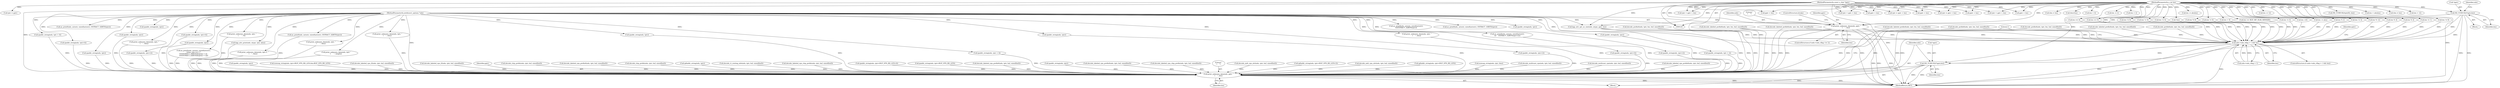 digraph "0_tcpdump_d10a0f980fe8f9407ab1ffbd612641433ebe175e@pointer" {
"1002890" [label="(Call,print_unknown_data(ndo, pptr, \"\n\t    \", len))"];
"1000126" [label="(MethodParameterIn,netdissect_options *ndo)"];
"1000128" [label="(MethodParameterIn,const u_char *pptr)"];
"1002874" [label="(Call,ND_TCHECK2(*pptr,len))"];
"1000129" [label="(MethodParameterIn,u_int len)"];
"1002897" [label="(Call,ndo->ndo_vflag > 1 && len)"];
"1002905" [label="(Call,ND_TCHECK2(*pptr,len))"];
"1002909" [label="(Call,print_unknown_data(ndo, pptr, \"\n\t    \", len))"];
"1000129" [label="(MethodParameterIn,u_int len)"];
"1000376" [label="(Call,len != 8)"];
"1000362" [label="(Call,len != 0)"];
"1002869" [label="(Call,len -= 12)"];
"1000955" [label="(Call,ipaddr_string(ndo, tptr))"];
"1000598" [label="(Call,ipaddr_string(ndo, tptr))"];
"1002892" [label="(Identifier,pptr)"];
"1000128" [label="(MethodParameterIn,const u_char *pptr)"];
"1002875" [label="(Call,*pptr)"];
"1000338" [label="(Call,len != 4)"];
"1000463" [label="(Call,ipaddr_string(ndo, tptr + 4))"];
"1002905" [label="(Call,ND_TCHECK2(*pptr,len))"];
"1000190" [label="(Call,!len)"];
"1000385" [label="(Call,ND_TCHECK2(tptr[0], len))"];
"1002908" [label="(Identifier,len)"];
"1001018" [label="(Call,isonsap_string(ndo, tptr+BGP_VPN_RD_LEN,tlen-BGP_VPN_RD_LEN))"];
"1002516" [label="(Call,ipaddr_string(ndo, tptr))"];
"1001930" [label="(Call,decode_labeled_vpn_l2(ndo, tptr, buf, sizeof(buf)))"];
"1001691" [label="(Call,tptr < pptr + len)"];
"1002719" [label="(Call,len < alenlen)"];
"1002890" [label="(Call,print_unknown_data(ndo, pptr, \"\n\t    \", len))"];
"1002219" [label="(Call,ipaddr_string(ndo, tptr+2))"];
"1002136" [label="(Call,len % 8)"];
"1002898" [label="(Call,ndo->ndo_vflag > 1)"];
"1000142" [label="(Call,tptr = pptr)"];
"1002910" [label="(Identifier,ndo)"];
"1002410" [label="(Call,tlen = len)"];
"1002904" [label="(Block,)"];
"1001615" [label="(Call,print_unknown_data(ndo, tptr, \"\n\t    \", tlen))"];
"1002897" [label="(Call,ndo->ndo_vflag > 1 && len)"];
"1001430" [label="(Call,decode_labeled_prefix6(ndo, tptr, len, buf, sizeof(buf)))"];
"1001502" [label="(Call,decode_labeled_vpn_l2(ndo, tptr, buf, sizeof(buf)))"];
"1001693" [label="(Call,pptr + len)"];
"1002203" [label="(Call,ipaddr_string(ndo, tptr+4))"];
"1002861" [label="(Call,len > 12)"];
"1002911" [label="(Identifier,pptr)"];
"1001534" [label="(Call,decode_clnp_prefix(ndo, tptr, buf, sizeof(buf)))"];
"1001786" [label="(Call,decode_labeled_vpn_prefix4(ndo, tptr, buf, sizeof(buf)))"];
"1001746" [label="(Call,decode_labeled_prefix4(ndo, tptr, len, buf, sizeof(buf)))"];
"1000206" [label="(Call,tptr < pptr + len)"];
"1000373" [label="(Call,len != 6)"];
"1002913" [label="(Identifier,len)"];
"1001625" [label="(Call,pptr + len)"];
"1000456" [label="(Call,as_printf(ndo, astostr, sizeof(astostr), EXTRACT_32BITS(tptr)))"];
"1000200" [label="(Call,bgp_attr_get_as_size(ndo, atype, pptr, len))"];
"1000126" [label="(MethodParameterIn,netdissect_options *ndo)"];
"1000150" [label="(Block,)"];
"1002896" [label="(ControlStructure,if (ndo->ndo_vflag > 1 && len))"];
"1001962" [label="(Call,decode_clnp_prefix(ndo, tptr, buf, sizeof(buf)))"];
"1000861" [label="(Call,ip6addr_string(ndo, tptr))"];
"1001294" [label="(Call,decode_rt_routing_info(ndo, tptr, buf, sizeof(buf)))"];
"1002891" [label="(Identifier,ndo)"];
"1002237" [label="(Call,as_printf(ndo, astostr, sizeof(astostr),\n\t\t\t    EXTRACT_32BITS(tptr+2)))"];
"1002834" [label="(Call,len > 0)"];
"1001680" [label="(Call,len == BGP_MP_NLRI_MINSIZE)"];
"1002298" [label="(Call,ipaddr_string(ndo, tptr+2))"];
"1002562" [label="(Call,tlen = len)"];
"1001994" [label="(Call,decode_labeled_vpn_clnp_prefix(ndo, tptr, buf, sizeof(buf)))"];
"1000312" [label="(Call,len != 4)"];
"1002119" [label="(Call,tptr = pptr + len)"];
"1002919" [label="(MethodReturn,RET)"];
"1000208" [label="(Call,pptr + len)"];
"1002903" [label="(Identifier,len)"];
"1001390" [label="(Call,decode_prefix6(ndo, tptr, len, buf, sizeof(buf)))"];
"1000145" [label="(Call,tlen=len)"];
"1001038" [label="(Call,ipaddr_string(ndo, tptr+BGP_VPN_RD_LEN+4))"];
"1000421" [label="(Call,as_printf(ndo, astostr, sizeof(astostr),\n\t\t\tEXTRACT_32BITS(tptr)))"];
"1000815" [label="(Call,ipaddr_string(ndo, tptr+BGP_VPN_RD_LEN))"];
"1001898" [label="(Call,decode_labeled_vpn_prefix6(ndo, tptr, buf, sizeof(buf)))"];
"1002893" [label="(Literal,\"\n\t    \")"];
"1002673" [label="(Call,len -=4)"];
"1002915" [label="(Literal,1)"];
"1000767" [label="(Call,ipaddr_string(ndo, tptr))"];
"1002895" [label="(ControlStructure,break;)"];
"1001262" [label="(Call,decode_labeled_vpn_prefix4(ndo, tptr, buf, sizeof(buf)))"];
"1000401" [label="(Call,as_printf(ndo, astostr, sizeof(astostr), EXTRACT_16BITS(tptr)))"];
"1001566" [label="(Call,decode_labeled_vpn_clnp_prefix(ndo, tptr, buf, sizeof(buf)))"];
"1002810" [label="(Call,len -= alen)"];
"1002121" [label="(Call,pptr + len)"];
"1002912" [label="(Literal,\"\n\t    \")"];
"1002499" [label="(Call,ipaddr_string(ndo, tptr))"];
"1000408" [label="(Call,ipaddr_string(ndo, tptr + 2))"];
"1002654" [label="(Call,len < 4)"];
"1002479" [label="(Call,ipaddr_string(ndo, tptr))"];
"1000428" [label="(Call,ipaddr_string(ndo, tptr + 4))"];
"1002482" [label="(Call,ipaddr_string(ndo, tptr+4))"];
"1000180" [label="(Call,len % 2)"];
"1001169" [label="(Call,pptr + len)"];
"1002874" [label="(Call,ND_TCHECK2(*pptr,len))"];
"1000331" [label="(Call,ipaddr_string(ndo, tptr))"];
"1000548" [label="(Call,len != 4)"];
"1002536" [label="(Call,ipaddr_string(ndo, tptr))"];
"1002705" [label="(Call,len -= 2)"];
"1002884" [label="(ControlStructure,if (ndo->ndo_vflag <= 1))"];
"1002688" [label="(Call,len < 2)"];
"1002820" [label="(Call,len % 12)"];
"1001358" [label="(Call,decode_mdt_vpn_nlri(ndo, tptr, buf, sizeof(buf)))"];
"1000682" [label="(Call,print_unknown_data(ndo, tptr, \"\n\t    \", tlen))"];
"1002906" [label="(Call,*pptr)"];
"1002284" [label="(Call,ipaddr_string(ndo, tptr+2))"];
"1000471" [label="(Call,len % 4)"];
"1001058" [label="(Call,ip6addr_string(ndo, tptr+BGP_VPN_RD_LEN+3))"];
"1002458" [label="(Call,ipaddr_string(ndo, tptr))"];
"1002880" [label="(Identifier,ndo)"];
"1002461" [label="(Call,ipaddr_string(ndo, tptr+4))"];
"1000573" [label="(Call,len % 4)"];
"1000567" [label="(Call,ipaddr_string(ndo, tptr))"];
"1000258" [label="(Call,as_printf(ndo, astostr, sizeof(astostr),\n\t\t\t\tas_size == 2 ?\n\t\t\t\tEXTRACT_16BITS(&tptr[2 + i]) :\n\t\t\t\tEXTRACT_32BITS(&tptr[2 + i])))"];
"1002894" [label="(Identifier,len)"];
"1002378" [label="(Call,print_unknown_data(ndo, tptr, \"\n\t      \", 8))"];
"1002877" [label="(Identifier,len)"];
"1002800" [label="(Call,bgp_attr_print(ndo, atype, tptr, alen))"];
"1000153" [label="(Call,len != 1)"];
"1002026" [label="(Call,decode_mdt_vpn_nlri(ndo, tptr, buf, sizeof(buf)))"];
"1002907" [label="(Identifier,pptr)"];
"1002109" [label="(Call,print_unknown_data(ndo, tptr-3, \"\n\t    \", tlen))"];
"1000909" [label="(Call,ip6addr_string(ndo, tptr+BGP_VPN_RD_LEN))"];
"1002663" [label="(Call,as_printf(ndo, astostr, sizeof(astostr), EXTRACT_32BITS(tptr)))"];
"1001706" [label="(Call,decode_prefix4(ndo, tptr, len, buf, sizeof(buf)))"];
"1001222" [label="(Call,decode_labeled_prefix4(ndo, tptr, len, buf, sizeof(buf)))"];
"1001623" [label="(Call,tptr = pptr + len)"];
"1000977" [label="(Call,isonsap_string(ndo, tptr, tlen))"];
"1000436" [label="(Call,len != 8)"];
"1000391" [label="(Call,len == 6)"];
"1001326" [label="(Call,decode_multicast_vpn(ndo, tptr, buf, sizeof(buf)))"];
"1002731" [label="(Call,len -= alenlen)"];
"1002817" [label="(Call,len == 0)"];
"1002552" [label="(Call,print_unknown_data(ndo, tptr, \"\n\t      \", tlen))"];
"1001818" [label="(Call,decode_prefix6(ndo, tptr, len, buf, sizeof(buf)))"];
"1002058" [label="(Call,decode_multicast_vpn(ndo, tptr, buf, sizeof(buf)))"];
"1001182" [label="(Call,decode_prefix4(ndo, tptr, len, buf, sizeof(buf)))"];
"1002635" [label="(Call,print_unknown_data(ndo, tptr,\"\n\t      \", length))"];
"1001092" [label="(Call,print_unknown_data(ndo, tptr, \"\n\t    \", tlen))"];
"1001167" [label="(Call,tptr < pptr + len)"];
"1001858" [label="(Call,decode_labeled_prefix6(ndo, tptr, len, buf, sizeof(buf)))"];
"1002909" [label="(Call,print_unknown_data(ndo, pptr, \"\n\t    \", len))"];
"1001470" [label="(Call,decode_labeled_vpn_prefix6(ndo, tptr, buf, sizeof(buf)))"];
"1002890" -> "1002884"  [label="AST: "];
"1002890" -> "1002894"  [label="CFG: "];
"1002891" -> "1002890"  [label="AST: "];
"1002892" -> "1002890"  [label="AST: "];
"1002893" -> "1002890"  [label="AST: "];
"1002894" -> "1002890"  [label="AST: "];
"1002895" -> "1002890"  [label="CFG: "];
"1002890" -> "1002919"  [label="DDG: "];
"1002890" -> "1002919"  [label="DDG: "];
"1002890" -> "1002919"  [label="DDG: "];
"1000126" -> "1002890"  [label="DDG: "];
"1000128" -> "1002890"  [label="DDG: "];
"1002874" -> "1002890"  [label="DDG: "];
"1000129" -> "1002890"  [label="DDG: "];
"1002890" -> "1002897"  [label="DDG: "];
"1002890" -> "1002909"  [label="DDG: "];
"1002890" -> "1002909"  [label="DDG: "];
"1000126" -> "1000125"  [label="AST: "];
"1000126" -> "1002919"  [label="DDG: "];
"1000126" -> "1000200"  [label="DDG: "];
"1000126" -> "1000258"  [label="DDG: "];
"1000126" -> "1000331"  [label="DDG: "];
"1000126" -> "1000401"  [label="DDG: "];
"1000126" -> "1000408"  [label="DDG: "];
"1000126" -> "1000421"  [label="DDG: "];
"1000126" -> "1000428"  [label="DDG: "];
"1000126" -> "1000456"  [label="DDG: "];
"1000126" -> "1000463"  [label="DDG: "];
"1000126" -> "1000567"  [label="DDG: "];
"1000126" -> "1000598"  [label="DDG: "];
"1000126" -> "1000682"  [label="DDG: "];
"1000126" -> "1001092"  [label="DDG: "];
"1000126" -> "1001615"  [label="DDG: "];
"1000126" -> "1002109"  [label="DDG: "];
"1000126" -> "1002203"  [label="DDG: "];
"1000126" -> "1002219"  [label="DDG: "];
"1000126" -> "1002237"  [label="DDG: "];
"1000126" -> "1002284"  [label="DDG: "];
"1000126" -> "1002298"  [label="DDG: "];
"1000126" -> "1002378"  [label="DDG: "];
"1000126" -> "1002458"  [label="DDG: "];
"1000126" -> "1002461"  [label="DDG: "];
"1000126" -> "1002479"  [label="DDG: "];
"1000126" -> "1002482"  [label="DDG: "];
"1000126" -> "1002499"  [label="DDG: "];
"1000126" -> "1002516"  [label="DDG: "];
"1000126" -> "1002536"  [label="DDG: "];
"1000126" -> "1002552"  [label="DDG: "];
"1000126" -> "1002635"  [label="DDG: "];
"1000126" -> "1002663"  [label="DDG: "];
"1000126" -> "1002800"  [label="DDG: "];
"1000126" -> "1002909"  [label="DDG: "];
"1000128" -> "1000125"  [label="AST: "];
"1000128" -> "1002919"  [label="DDG: "];
"1000128" -> "1000142"  [label="DDG: "];
"1000128" -> "1000200"  [label="DDG: "];
"1000128" -> "1000206"  [label="DDG: "];
"1000128" -> "1000208"  [label="DDG: "];
"1000128" -> "1001167"  [label="DDG: "];
"1000128" -> "1001169"  [label="DDG: "];
"1000128" -> "1001623"  [label="DDG: "];
"1000128" -> "1001625"  [label="DDG: "];
"1000128" -> "1001691"  [label="DDG: "];
"1000128" -> "1001693"  [label="DDG: "];
"1000128" -> "1002119"  [label="DDG: "];
"1000128" -> "1002121"  [label="DDG: "];
"1000128" -> "1002909"  [label="DDG: "];
"1002874" -> "1000150"  [label="AST: "];
"1002874" -> "1002877"  [label="CFG: "];
"1002875" -> "1002874"  [label="AST: "];
"1002877" -> "1002874"  [label="AST: "];
"1002880" -> "1002874"  [label="CFG: "];
"1002874" -> "1002919"  [label="DDG: "];
"1002874" -> "1002919"  [label="DDG: "];
"1000129" -> "1002874"  [label="DDG: "];
"1002874" -> "1002897"  [label="DDG: "];
"1002874" -> "1002905"  [label="DDG: "];
"1000129" -> "1000125"  [label="AST: "];
"1000129" -> "1002919"  [label="DDG: "];
"1000129" -> "1000145"  [label="DDG: "];
"1000129" -> "1000153"  [label="DDG: "];
"1000129" -> "1000180"  [label="DDG: "];
"1000129" -> "1000190"  [label="DDG: "];
"1000129" -> "1000200"  [label="DDG: "];
"1000129" -> "1000206"  [label="DDG: "];
"1000129" -> "1000208"  [label="DDG: "];
"1000129" -> "1000312"  [label="DDG: "];
"1000129" -> "1000338"  [label="DDG: "];
"1000129" -> "1000362"  [label="DDG: "];
"1000129" -> "1000373"  [label="DDG: "];
"1000129" -> "1000376"  [label="DDG: "];
"1000129" -> "1000385"  [label="DDG: "];
"1000129" -> "1000391"  [label="DDG: "];
"1000129" -> "1000436"  [label="DDG: "];
"1000129" -> "1000471"  [label="DDG: "];
"1000129" -> "1000548"  [label="DDG: "];
"1000129" -> "1000573"  [label="DDG: "];
"1000129" -> "1001167"  [label="DDG: "];
"1000129" -> "1001169"  [label="DDG: "];
"1000129" -> "1001623"  [label="DDG: "];
"1000129" -> "1001625"  [label="DDG: "];
"1000129" -> "1001680"  [label="DDG: "];
"1000129" -> "1001691"  [label="DDG: "];
"1000129" -> "1001693"  [label="DDG: "];
"1000129" -> "1002119"  [label="DDG: "];
"1000129" -> "1002121"  [label="DDG: "];
"1000129" -> "1002136"  [label="DDG: "];
"1000129" -> "1002410"  [label="DDG: "];
"1000129" -> "1002562"  [label="DDG: "];
"1000129" -> "1002654"  [label="DDG: "];
"1000129" -> "1002673"  [label="DDG: "];
"1000129" -> "1002688"  [label="DDG: "];
"1000129" -> "1002705"  [label="DDG: "];
"1000129" -> "1002719"  [label="DDG: "];
"1000129" -> "1002731"  [label="DDG: "];
"1000129" -> "1002810"  [label="DDG: "];
"1000129" -> "1002817"  [label="DDG: "];
"1000129" -> "1002820"  [label="DDG: "];
"1000129" -> "1002834"  [label="DDG: "];
"1000129" -> "1002861"  [label="DDG: "];
"1000129" -> "1002869"  [label="DDG: "];
"1000129" -> "1002897"  [label="DDG: "];
"1000129" -> "1002905"  [label="DDG: "];
"1000129" -> "1002909"  [label="DDG: "];
"1002897" -> "1002896"  [label="AST: "];
"1002897" -> "1002898"  [label="CFG: "];
"1002897" -> "1002903"  [label="CFG: "];
"1002898" -> "1002897"  [label="AST: "];
"1002903" -> "1002897"  [label="AST: "];
"1002907" -> "1002897"  [label="CFG: "];
"1002915" -> "1002897"  [label="CFG: "];
"1002897" -> "1002919"  [label="DDG: "];
"1002897" -> "1002919"  [label="DDG: "];
"1002897" -> "1002919"  [label="DDG: "];
"1002898" -> "1002897"  [label="DDG: "];
"1002898" -> "1002897"  [label="DDG: "];
"1002673" -> "1002897"  [label="DDG: "];
"1000338" -> "1002897"  [label="DDG: "];
"1000436" -> "1002897"  [label="DDG: "];
"1000471" -> "1002897"  [label="DDG: "];
"1000391" -> "1002897"  [label="DDG: "];
"1000312" -> "1002897"  [label="DDG: "];
"1000180" -> "1002897"  [label="DDG: "];
"1000190" -> "1002897"  [label="DDG: "];
"1000573" -> "1002897"  [label="DDG: "];
"1002136" -> "1002897"  [label="DDG: "];
"1001818" -> "1002897"  [label="DDG: "];
"1000362" -> "1002897"  [label="DDG: "];
"1001430" -> "1002897"  [label="DDG: "];
"1000376" -> "1002897"  [label="DDG: "];
"1001706" -> "1002897"  [label="DDG: "];
"1001390" -> "1002897"  [label="DDG: "];
"1001182" -> "1002897"  [label="DDG: "];
"1002817" -> "1002897"  [label="DDG: "];
"1001746" -> "1002897"  [label="DDG: "];
"1001222" -> "1002897"  [label="DDG: "];
"1001858" -> "1002897"  [label="DDG: "];
"1002810" -> "1002897"  [label="DDG: "];
"1000153" -> "1002897"  [label="DDG: "];
"1000373" -> "1002897"  [label="DDG: "];
"1000548" -> "1002897"  [label="DDG: "];
"1002834" -> "1002897"  [label="DDG: "];
"1002820" -> "1002897"  [label="DDG: "];
"1001680" -> "1002897"  [label="DDG: "];
"1000200" -> "1002897"  [label="DDG: "];
"1002897" -> "1002905"  [label="DDG: "];
"1002905" -> "1002904"  [label="AST: "];
"1002905" -> "1002908"  [label="CFG: "];
"1002906" -> "1002905"  [label="AST: "];
"1002908" -> "1002905"  [label="AST: "];
"1002910" -> "1002905"  [label="CFG: "];
"1002905" -> "1002919"  [label="DDG: "];
"1002905" -> "1002919"  [label="DDG: "];
"1002905" -> "1002909"  [label="DDG: "];
"1002909" -> "1002904"  [label="AST: "];
"1002909" -> "1002913"  [label="CFG: "];
"1002910" -> "1002909"  [label="AST: "];
"1002911" -> "1002909"  [label="AST: "];
"1002912" -> "1002909"  [label="AST: "];
"1002913" -> "1002909"  [label="AST: "];
"1002915" -> "1002909"  [label="CFG: "];
"1002909" -> "1002919"  [label="DDG: "];
"1002909" -> "1002919"  [label="DDG: "];
"1002909" -> "1002919"  [label="DDG: "];
"1002909" -> "1002919"  [label="DDG: "];
"1000682" -> "1002909"  [label="DDG: "];
"1002058" -> "1002909"  [label="DDG: "];
"1001018" -> "1002909"  [label="DDG: "];
"1001706" -> "1002909"  [label="DDG: "];
"1002026" -> "1002909"  [label="DDG: "];
"1001470" -> "1002909"  [label="DDG: "];
"1002552" -> "1002909"  [label="DDG: "];
"1001390" -> "1002909"  [label="DDG: "];
"1000861" -> "1002909"  [label="DDG: "];
"1000258" -> "1002909"  [label="DDG: "];
"1001294" -> "1002909"  [label="DDG: "];
"1002461" -> "1002909"  [label="DDG: "];
"1001566" -> "1002909"  [label="DDG: "];
"1001222" -> "1002909"  [label="DDG: "];
"1000815" -> "1002909"  [label="DDG: "];
"1001858" -> "1002909"  [label="DDG: "];
"1001818" -> "1002909"  [label="DDG: "];
"1000200" -> "1002909"  [label="DDG: "];
"1000200" -> "1002909"  [label="DDG: "];
"1000598" -> "1002909"  [label="DDG: "];
"1001746" -> "1002909"  [label="DDG: "];
"1002284" -> "1002909"  [label="DDG: "];
"1001534" -> "1002909"  [label="DDG: "];
"1002482" -> "1002909"  [label="DDG: "];
"1000567" -> "1002909"  [label="DDG: "];
"1001962" -> "1002909"  [label="DDG: "];
"1002219" -> "1002909"  [label="DDG: "];
"1000408" -> "1002909"  [label="DDG: "];
"1002663" -> "1002909"  [label="DDG: "];
"1002635" -> "1002909"  [label="DDG: "];
"1001358" -> "1002909"  [label="DDG: "];
"1001786" -> "1002909"  [label="DDG: "];
"1002203" -> "1002909"  [label="DDG: "];
"1001262" -> "1002909"  [label="DDG: "];
"1000331" -> "1002909"  [label="DDG: "];
"1002536" -> "1002909"  [label="DDG: "];
"1001898" -> "1002909"  [label="DDG: "];
"1002499" -> "1002909"  [label="DDG: "];
"1002298" -> "1002909"  [label="DDG: "];
"1001615" -> "1002909"  [label="DDG: "];
"1001182" -> "1002909"  [label="DDG: "];
"1002378" -> "1002909"  [label="DDG: "];
"1000909" -> "1002909"  [label="DDG: "];
"1000463" -> "1002909"  [label="DDG: "];
"1002109" -> "1002909"  [label="DDG: "];
"1002516" -> "1002909"  [label="DDG: "];
"1002237" -> "1002909"  [label="DDG: "];
"1001092" -> "1002909"  [label="DDG: "];
"1002800" -> "1002909"  [label="DDG: "];
"1001930" -> "1002909"  [label="DDG: "];
"1001058" -> "1002909"  [label="DDG: "];
"1001326" -> "1002909"  [label="DDG: "];
"1000977" -> "1002909"  [label="DDG: "];
"1000955" -> "1002909"  [label="DDG: "];
"1000428" -> "1002909"  [label="DDG: "];
"1001994" -> "1002909"  [label="DDG: "];
"1000767" -> "1002909"  [label="DDG: "];
"1001038" -> "1002909"  [label="DDG: "];
"1001430" -> "1002909"  [label="DDG: "];
"1001502" -> "1002909"  [label="DDG: "];
}
